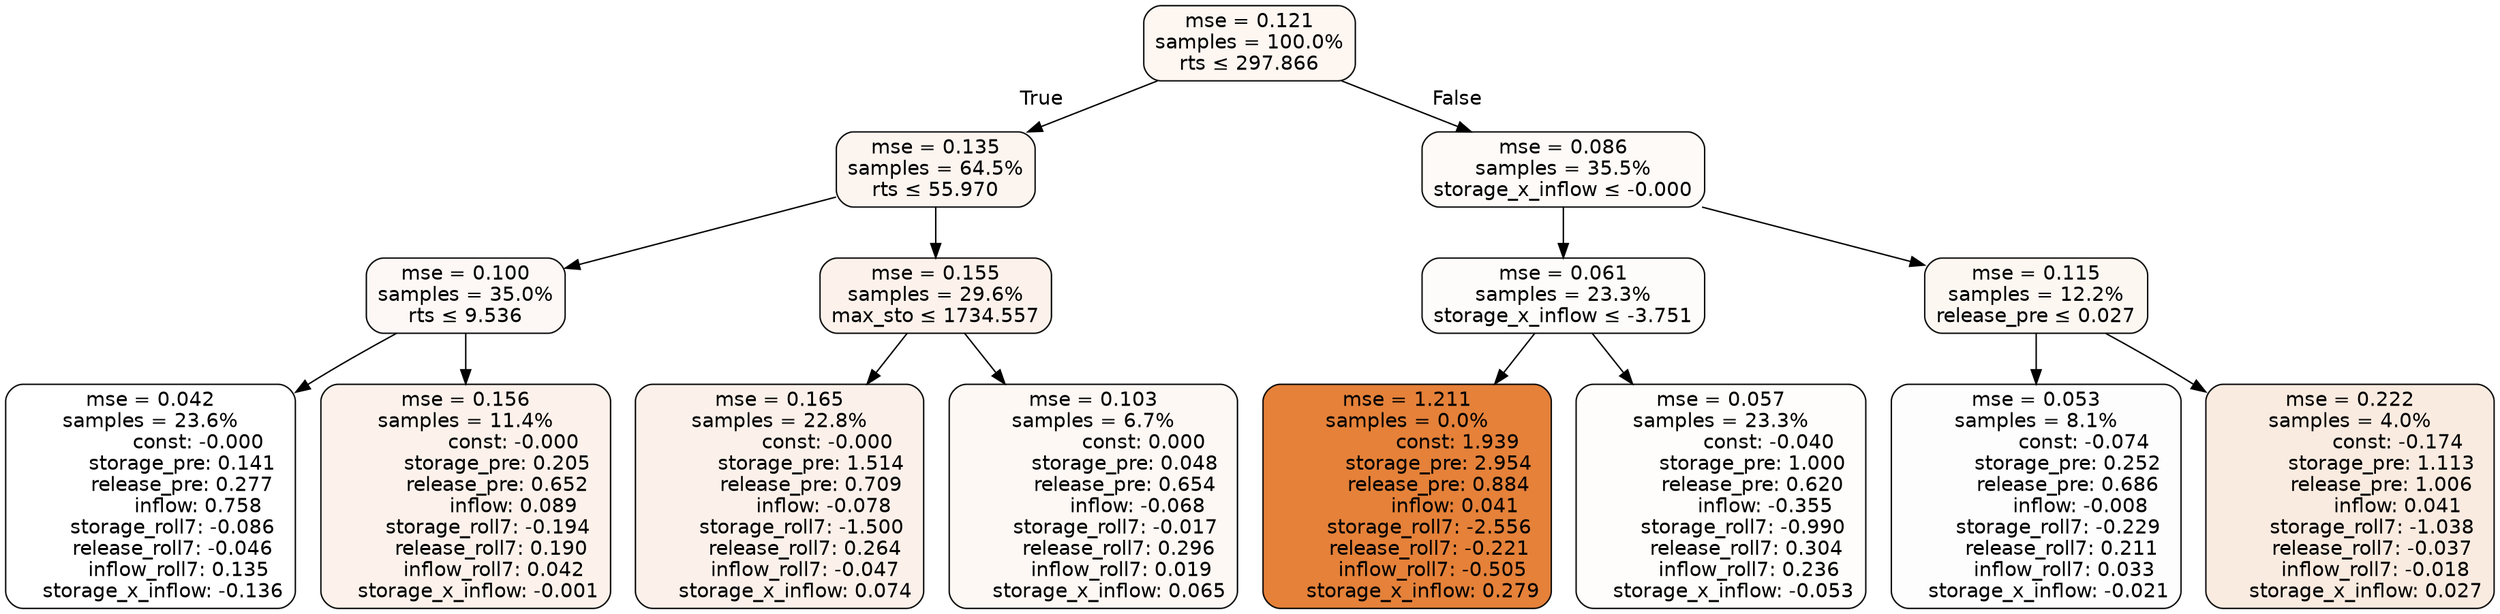 digraph tree {
bgcolor="transparent"
node [shape=rectangle, style="filled, rounded", color="black", fontname=helvetica] ;
edge [fontname=helvetica] ;
	"0" [label="mse = 0.121
samples = 100.0%
rts &le; 297.866", fillcolor="#fdf6f1"]
	"1" [label="mse = 0.135
samples = 64.5%
rts &le; 55.970", fillcolor="#fcf4ef"]
	"2" [label="mse = 0.100
samples = 35.0%
rts &le; 9.536", fillcolor="#fdf8f5"]
	"3" [label="mse = 0.042
samples = 23.6%
               const: -0.000
          storage_pre: 0.141
          release_pre: 0.277
               inflow: 0.758
       storage_roll7: -0.086
       release_roll7: -0.046
         inflow_roll7: 0.135
    storage_x_inflow: -0.136", fillcolor="#ffffff"]
	"4" [label="mse = 0.156
samples = 11.4%
               const: -0.000
          storage_pre: 0.205
          release_pre: 0.652
               inflow: 0.089
       storage_roll7: -0.194
        release_roll7: 0.190
         inflow_roll7: 0.042
    storage_x_inflow: -0.001", fillcolor="#fcf2eb"]
	"5" [label="mse = 0.155
samples = 29.6%
max_sto &le; 1734.557", fillcolor="#fcf2eb"]
	"6" [label="mse = 0.165
samples = 22.8%
               const: -0.000
          storage_pre: 1.514
          release_pre: 0.709
              inflow: -0.078
       storage_roll7: -1.500
        release_roll7: 0.264
        inflow_roll7: -0.047
     storage_x_inflow: 0.074", fillcolor="#fcf1ea"]
	"7" [label="mse = 0.103
samples = 6.7%
                const: 0.000
          storage_pre: 0.048
          release_pre: 0.654
              inflow: -0.068
       storage_roll7: -0.017
        release_roll7: 0.296
         inflow_roll7: 0.019
     storage_x_inflow: 0.065", fillcolor="#fdf8f4"]
	"8" [label="mse = 0.086
samples = 35.5%
storage_x_inflow &le; -0.000", fillcolor="#fefaf7"]
	"9" [label="mse = 0.061
samples = 23.3%
storage_x_inflow &le; -3.751", fillcolor="#fefcfb"]
	"10" [label="mse = 1.211
samples = 0.0%
                const: 1.939
          storage_pre: 2.954
          release_pre: 0.884
               inflow: 0.041
       storage_roll7: -2.556
       release_roll7: -0.221
        inflow_roll7: -0.505
     storage_x_inflow: 0.279", fillcolor="#e58139"]
	"11" [label="mse = 0.057
samples = 23.3%
               const: -0.040
          storage_pre: 1.000
          release_pre: 0.620
              inflow: -0.355
       storage_roll7: -0.990
        release_roll7: 0.304
         inflow_roll7: 0.236
    storage_x_inflow: -0.053", fillcolor="#fefdfc"]
	"12" [label="mse = 0.115
samples = 12.2%
release_pre &le; 0.027", fillcolor="#fdf7f2"]
	"13" [label="mse = 0.053
samples = 8.1%
               const: -0.074
          storage_pre: 0.252
          release_pre: 0.686
              inflow: -0.008
       storage_roll7: -0.229
        release_roll7: 0.211
         inflow_roll7: 0.033
    storage_x_inflow: -0.021", fillcolor="#fefdfd"]
	"14" [label="mse = 0.222
samples = 4.0%
               const: -0.174
          storage_pre: 1.113
          release_pre: 1.006
               inflow: 0.041
       storage_roll7: -1.038
       release_roll7: -0.037
        inflow_roll7: -0.018
     storage_x_inflow: 0.027", fillcolor="#faebe0"]

	"0" -> "1" [labeldistance=2.5, labelangle=45, headlabel="True"]
	"1" -> "2"
	"2" -> "3"
	"2" -> "4"
	"1" -> "5"
	"5" -> "6"
	"5" -> "7"
	"0" -> "8" [labeldistance=2.5, labelangle=-45, headlabel="False"]
	"8" -> "9"
	"9" -> "10"
	"9" -> "11"
	"8" -> "12"
	"12" -> "13"
	"12" -> "14"
}